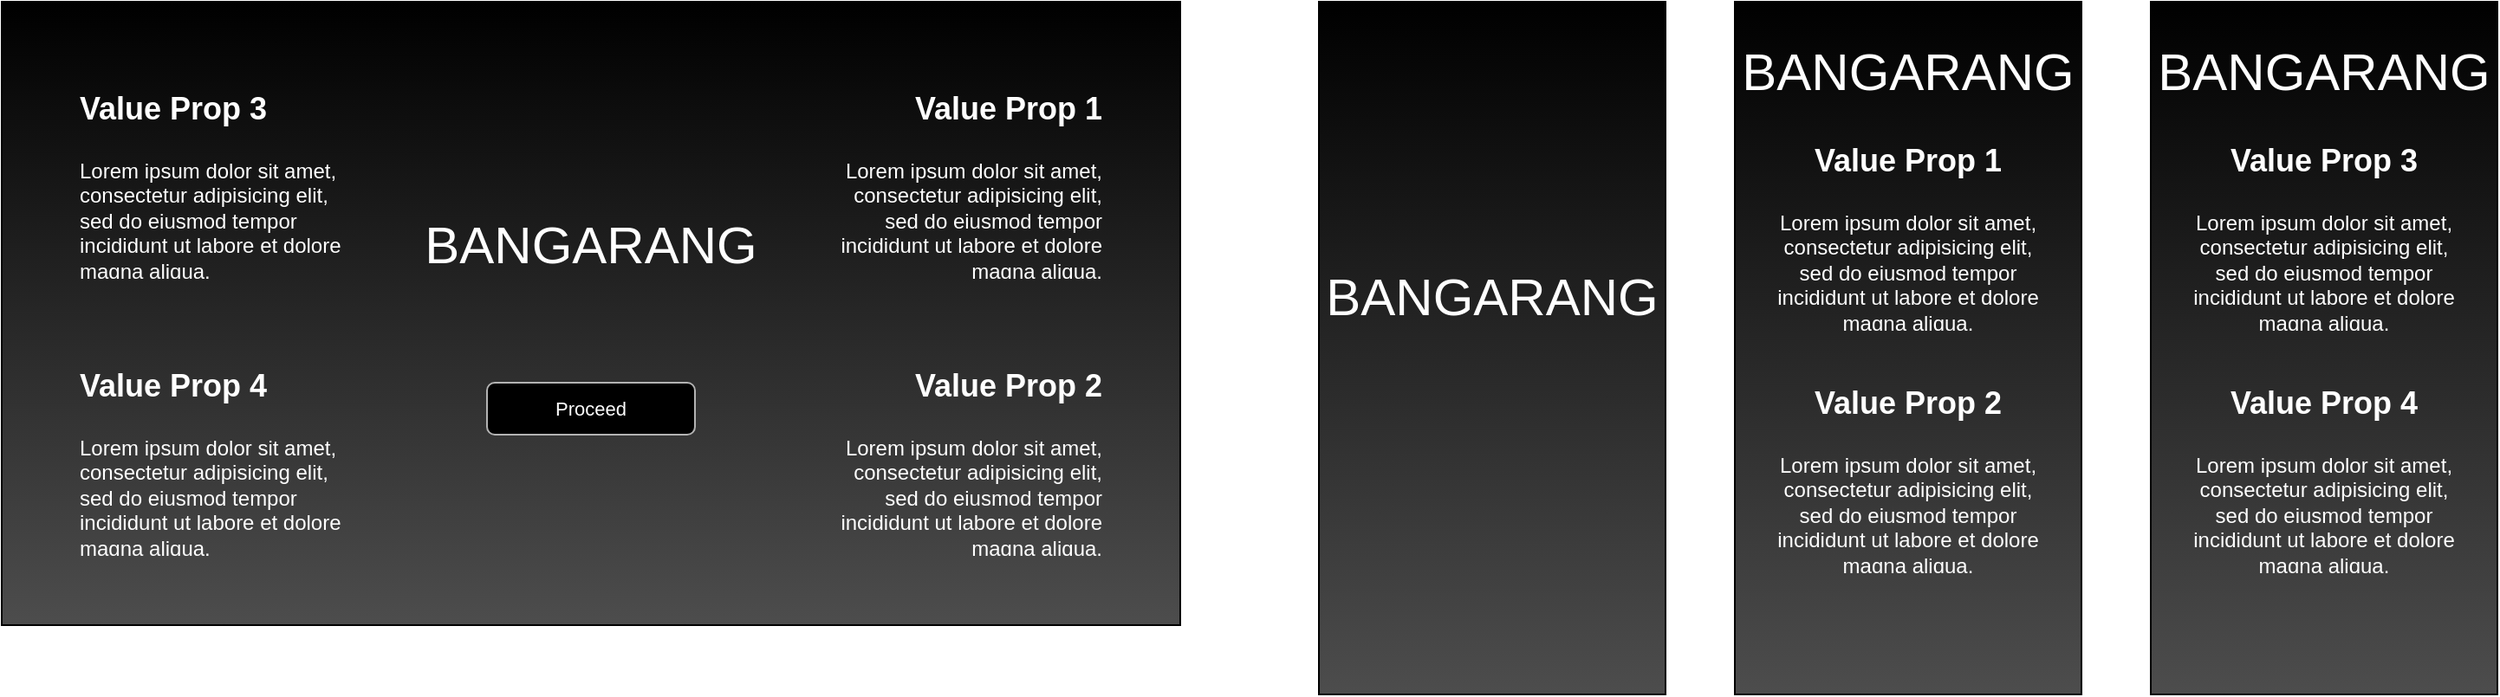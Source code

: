 <mxfile version="13.9.5" type="device" pages="4"><diagram name="Landing" id="wdNi_6LbxzdOrW6qTq6_"><mxGraphModel dx="2172" dy="1612" grid="1" gridSize="10" guides="1" tooltips="1" connect="1" arrows="1" fold="1" page="1" pageScale="1" pageWidth="827" pageHeight="1169" math="0" shadow="0"><root><mxCell id="DiNR8wQoKLV_RoktwvnT-0"/><mxCell id="DiNR8wQoKLV_RoktwvnT-1" parent="DiNR8wQoKLV_RoktwvnT-0"/><mxCell id="DiNR8wQoKLV_RoktwvnT-2" value="" style="rounded=0;whiteSpace=wrap;html=1;fillColor=#000000;gradientColor=#4D4D4D;" vertex="1" parent="DiNR8wQoKLV_RoktwvnT-1"><mxGeometry x="80" y="120" width="680" height="360" as="geometry"/></mxCell><mxCell id="DiNR8wQoKLV_RoktwvnT-5" value="" style="rounded=0;whiteSpace=wrap;html=1;fillColor=#000000;gradientColor=#4D4D4D;" vertex="1" parent="DiNR8wQoKLV_RoktwvnT-1"><mxGeometry x="840" y="120" width="200" height="400" as="geometry"/></mxCell><mxCell id="DiNR8wQoKLV_RoktwvnT-8" value="BANGARANG" style="text;html=1;strokeColor=none;fillColor=none;align=center;verticalAlign=middle;whiteSpace=wrap;rounded=0;fontSize=30;fontColor=#FFFFFF;" vertex="1" parent="DiNR8wQoKLV_RoktwvnT-1"><mxGeometry x="320" y="230" width="200" height="60" as="geometry"/></mxCell><mxCell id="DiNR8wQoKLV_RoktwvnT-9" value="&lt;h1&gt;&lt;span style=&quot;font-size: 18px&quot;&gt;Value Prop 1&lt;/span&gt;&lt;/h1&gt;&lt;p&gt;Lorem ipsum dolor sit amet, consectetur adipisicing elit, sed do eiusmod tempor incididunt ut labore et dolore magna aliqua.&lt;/p&gt;" style="text;html=1;strokeColor=none;fillColor=none;spacing=5;spacingTop=-20;whiteSpace=wrap;overflow=hidden;rounded=0;align=right;fontColor=#FFFFFF;" vertex="1" parent="DiNR8wQoKLV_RoktwvnT-1"><mxGeometry x="560" y="160" width="160" height="120" as="geometry"/></mxCell><mxCell id="DiNR8wQoKLV_RoktwvnT-10" value="&lt;h1&gt;&lt;font style=&quot;font-size: 18px&quot;&gt;Value Prop 2&lt;/font&gt;&lt;/h1&gt;&lt;p&gt;Lorem ipsum dolor sit amet, consectetur adipisicing elit, sed do eiusmod tempor incididunt ut labore et dolore magna aliqua.&lt;/p&gt;" style="text;html=1;strokeColor=none;fillColor=none;spacing=5;spacingTop=-20;whiteSpace=wrap;overflow=hidden;rounded=0;align=right;fontColor=#FFFFFF;" vertex="1" parent="DiNR8wQoKLV_RoktwvnT-1"><mxGeometry x="560" y="320" width="160" height="120" as="geometry"/></mxCell><mxCell id="DiNR8wQoKLV_RoktwvnT-12" value="&lt;h1&gt;&lt;font style=&quot;font-size: 18px&quot;&gt;Value Prop 3&lt;/font&gt;&lt;/h1&gt;&lt;p&gt;Lorem ipsum dolor sit amet, consectetur adipisicing elit, sed do eiusmod tempor incididunt ut labore et dolore magna aliqua.&lt;/p&gt;" style="text;html=1;strokeColor=none;fillColor=none;spacing=5;spacingTop=-20;whiteSpace=wrap;overflow=hidden;rounded=0;fontColor=#FFFFFF;" vertex="1" parent="DiNR8wQoKLV_RoktwvnT-1"><mxGeometry x="120" y="160" width="160" height="120" as="geometry"/></mxCell><mxCell id="DiNR8wQoKLV_RoktwvnT-13" value="&lt;h1&gt;&lt;font style=&quot;font-size: 18px&quot;&gt;Value Prop 4&lt;/font&gt;&lt;/h1&gt;&lt;p&gt;Lorem ipsum dolor sit amet, consectetur adipisicing elit, sed do eiusmod tempor incididunt ut labore et dolore magna aliqua.&lt;/p&gt;" style="text;html=1;strokeColor=none;fillColor=none;spacing=5;spacingTop=-20;whiteSpace=wrap;overflow=hidden;rounded=0;fontColor=#FFFFFF;" vertex="1" parent="DiNR8wQoKLV_RoktwvnT-1"><mxGeometry x="120" y="320" width="160" height="120" as="geometry"/></mxCell><mxCell id="DiNR8wQoKLV_RoktwvnT-14" value="BANGARANG" style="text;html=1;strokeColor=none;fillColor=none;align=center;verticalAlign=middle;whiteSpace=wrap;rounded=0;fontSize=30;fontColor=#FFFFFF;" vertex="1" parent="DiNR8wQoKLV_RoktwvnT-1"><mxGeometry x="840" y="260" width="200" height="60" as="geometry"/></mxCell><mxCell id="DiNR8wQoKLV_RoktwvnT-20" value="" style="rounded=0;whiteSpace=wrap;html=1;fillColor=#000000;gradientColor=#4D4D4D;" vertex="1" parent="DiNR8wQoKLV_RoktwvnT-1"><mxGeometry x="1080" y="120" width="200" height="400" as="geometry"/></mxCell><mxCell id="DiNR8wQoKLV_RoktwvnT-21" value="BANGARANG" style="text;html=1;strokeColor=none;fillColor=none;align=center;verticalAlign=middle;whiteSpace=wrap;rounded=0;fontSize=30;fontColor=#FFFFFF;" vertex="1" parent="DiNR8wQoKLV_RoktwvnT-1"><mxGeometry x="1080" y="130" width="200" height="60" as="geometry"/></mxCell><mxCell id="DiNR8wQoKLV_RoktwvnT-23" value="" style="rounded=0;whiteSpace=wrap;html=1;fillColor=#000000;gradientColor=#4D4D4D;" vertex="1" parent="DiNR8wQoKLV_RoktwvnT-1"><mxGeometry x="1320" y="120" width="200" height="400" as="geometry"/></mxCell><mxCell id="DiNR8wQoKLV_RoktwvnT-24" value="BANGARANG" style="text;html=1;strokeColor=none;fillColor=none;align=center;verticalAlign=middle;whiteSpace=wrap;rounded=0;fontSize=30;fontColor=#FFFFFF;" vertex="1" parent="DiNR8wQoKLV_RoktwvnT-1"><mxGeometry x="1320" y="130" width="200" height="60" as="geometry"/></mxCell><mxCell id="DiNR8wQoKLV_RoktwvnT-15" value="&lt;h1&gt;&lt;span style=&quot;font-size: 18px&quot;&gt;Value Prop 1&lt;/span&gt;&lt;/h1&gt;&lt;p&gt;Lorem ipsum dolor sit amet, consectetur adipisicing elit, sed do eiusmod tempor incididunt ut labore et dolore magna aliqua.&lt;/p&gt;" style="text;html=1;strokeColor=none;fillColor=none;spacing=5;spacingTop=-20;whiteSpace=wrap;overflow=hidden;rounded=0;align=center;fontColor=#FFFFFF;" vertex="1" parent="DiNR8wQoKLV_RoktwvnT-1"><mxGeometry x="1100" y="190" width="160" height="120" as="geometry"/></mxCell><mxCell id="DiNR8wQoKLV_RoktwvnT-16" value="&lt;h1&gt;&lt;font style=&quot;font-size: 18px&quot;&gt;Value Prop 2&lt;/font&gt;&lt;/h1&gt;&lt;p&gt;Lorem ipsum dolor sit amet, consectetur adipisicing elit, sed do eiusmod tempor incididunt ut labore et dolore magna aliqua.&lt;/p&gt;" style="text;html=1;strokeColor=none;fillColor=none;spacing=5;spacingTop=-20;whiteSpace=wrap;overflow=hidden;rounded=0;align=center;fontColor=#FFFFFF;" vertex="1" parent="DiNR8wQoKLV_RoktwvnT-1"><mxGeometry x="1100" y="330" width="160" height="120" as="geometry"/></mxCell><mxCell id="DiNR8wQoKLV_RoktwvnT-17" value="&lt;h1&gt;&lt;font style=&quot;font-size: 18px&quot;&gt;Value Prop 3&lt;/font&gt;&lt;/h1&gt;&lt;p&gt;Lorem ipsum dolor sit amet, consectetur adipisicing elit, sed do eiusmod tempor incididunt ut labore et dolore magna aliqua.&lt;/p&gt;" style="text;html=1;strokeColor=none;fillColor=none;spacing=5;spacingTop=-20;whiteSpace=wrap;overflow=hidden;rounded=0;align=center;fontColor=#FFFFFF;" vertex="1" parent="DiNR8wQoKLV_RoktwvnT-1"><mxGeometry x="1340" y="190" width="160" height="120" as="geometry"/></mxCell><mxCell id="DiNR8wQoKLV_RoktwvnT-18" value="&lt;h1&gt;&lt;font style=&quot;font-size: 18px&quot;&gt;Value Prop 4&lt;/font&gt;&lt;/h1&gt;&lt;p&gt;Lorem ipsum dolor sit amet, consectetur adipisicing elit, sed do eiusmod tempor incididunt ut labore et dolore magna aliqua.&lt;/p&gt;" style="text;html=1;strokeColor=none;fillColor=none;spacing=5;spacingTop=-20;whiteSpace=wrap;overflow=hidden;rounded=0;align=center;fontColor=#FFFFFF;" vertex="1" parent="DiNR8wQoKLV_RoktwvnT-1"><mxGeometry x="1340" y="330" width="160" height="120" as="geometry"/></mxCell><mxCell id="cBi8YX8wgk3uX7yh_ce6-0" value="Proceed" style="rounded=1;whiteSpace=wrap;html=1;fillColor=#000000;fontSize=11;fontColor=#FFFFFF;align=center;strokeColor=#B3B3B3;" vertex="1" parent="DiNR8wQoKLV_RoktwvnT-1"><mxGeometry x="360" y="340" width="120" height="30" as="geometry"/></mxCell></root></mxGraphModel></diagram><diagram name="Login" id="l_EtaSLFhc2V1TQxGP5-"><mxGraphModel dx="1810" dy="1343" grid="1" gridSize="10" guides="1" tooltips="1" connect="1" arrows="1" fold="1" page="1" pageScale="1" pageWidth="827" pageHeight="1169" math="0" shadow="0"><root><mxCell id="bKtdFAc_6oyJyZVn42cC-0"/><mxCell id="bKtdFAc_6oyJyZVn42cC-1" parent="bKtdFAc_6oyJyZVn42cC-0"/><mxCell id="bKtdFAc_6oyJyZVn42cC-5" value="" style="rounded=0;whiteSpace=wrap;html=1;fillColor=#000000;gradientColor=#4D4D4D;" vertex="1" parent="bKtdFAc_6oyJyZVn42cC-1"><mxGeometry x="880" y="40" width="200" height="400" as="geometry"/></mxCell><mxCell id="ioYwd3FlS3vgpKj30Ha5-0" value="" style="rounded=0;whiteSpace=wrap;html=1;fillColor=#000000;gradientColor=#4D4D4D;" vertex="1" parent="bKtdFAc_6oyJyZVn42cC-1"><mxGeometry x="80" y="40" width="680" height="360" as="geometry"/></mxCell><mxCell id="ioYwd3FlS3vgpKj30Ha5-1" value="BANGARANG" style="text;html=1;strokeColor=none;fillColor=none;align=center;verticalAlign=middle;whiteSpace=wrap;rounded=0;fontSize=30;fontColor=#FFFFFF;" vertex="1" parent="bKtdFAc_6oyJyZVn42cC-1"><mxGeometry x="320" y="80" width="200" height="60" as="geometry"/></mxCell><mxCell id="ioYwd3FlS3vgpKj30Ha5-9" value="username" style="rounded=1;whiteSpace=wrap;html=1;fontSize=11;align=center;" vertex="1" parent="bKtdFAc_6oyJyZVn42cC-1"><mxGeometry x="360" y="180" width="120" height="20" as="geometry"/></mxCell><mxCell id="ioYwd3FlS3vgpKj30Ha5-10" value="password" style="rounded=1;whiteSpace=wrap;html=1;fontSize=11;align=center;" vertex="1" parent="bKtdFAc_6oyJyZVn42cC-1"><mxGeometry x="360" y="210" width="120" height="20" as="geometry"/></mxCell><mxCell id="ioYwd3FlS3vgpKj30Ha5-11" value="Login with google" style="rounded=1;whiteSpace=wrap;html=1;fontSize=11;align=center;" vertex="1" parent="bKtdFAc_6oyJyZVn42cC-1"><mxGeometry x="340" y="290" width="160" height="20" as="geometry"/></mxCell><mxCell id="ioYwd3FlS3vgpKj30Ha5-12" value="Login with facebook" style="rounded=1;whiteSpace=wrap;html=1;fontSize=11;align=center;" vertex="1" parent="bKtdFAc_6oyJyZVn42cC-1"><mxGeometry x="340" y="320" width="160" height="20" as="geometry"/></mxCell><mxCell id="ioYwd3FlS3vgpKj30Ha5-13" value="Login with ..." style="rounded=1;whiteSpace=wrap;html=1;fontSize=11;align=center;" vertex="1" parent="bKtdFAc_6oyJyZVn42cC-1"><mxGeometry x="340" y="350" width="160" height="20" as="geometry"/></mxCell><mxCell id="Z-qxECI41issWv4ZZyho-0" value="" style="rounded=0;whiteSpace=wrap;html=1;fillColor=#000000;gradientColor=#4D4D4D;" vertex="1" parent="bKtdFAc_6oyJyZVn42cC-1"><mxGeometry x="80" y="440" width="680" height="360" as="geometry"/></mxCell><mxCell id="Z-qxECI41issWv4ZZyho-1" value="BANGARANG" style="text;html=1;strokeColor=none;fillColor=none;align=center;verticalAlign=middle;whiteSpace=wrap;rounded=0;fontSize=30;fontColor=#FFFFFF;" vertex="1" parent="bKtdFAc_6oyJyZVn42cC-1"><mxGeometry x="320" y="550" width="200" height="60" as="geometry"/></mxCell><mxCell id="Z-qxECI41issWv4ZZyho-2" value="Thank you." style="text;html=1;strokeColor=none;fillColor=none;align=center;verticalAlign=middle;whiteSpace=wrap;rounded=0;fontSize=18;fontColor=#FFFFFF;" vertex="1" parent="bKtdFAc_6oyJyZVn42cC-1"><mxGeometry x="290" y="600" width="260" height="40" as="geometry"/></mxCell><mxCell id="Z-qxECI41issWv4ZZyho-8" value="Login" style="rounded=1;whiteSpace=wrap;html=1;fontSize=11;align=center;fillColor=#000000;fontColor=#FFFFFF;strokeColor=#B3B3B3;" vertex="1" parent="bKtdFAc_6oyJyZVn42cC-1"><mxGeometry x="360" y="240" width="120" height="20" as="geometry"/></mxCell><mxCell id="AQ0yAh01uM-XJEIfiTKv-2" value="" style="html=1;shadow=0;dashed=0;shape=mxgraph.basic.arc;startAngle=0.25;endAngle=1;strokeWidth=4;strokeColor=#F8F9FA;fillColor=#000000;gradientColor=#4D4D4D;fontSize=11;fontColor=#FFFFFF;align=center;" vertex="1" parent="bKtdFAc_6oyJyZVn42cC-1"><mxGeometry x="399" y="650" width="30" height="30" as="geometry"/></mxCell><mxCell id="AQ0yAh01uM-XJEIfiTKv-3" value="" style="rounded=0;whiteSpace=wrap;html=1;fillColor=#000000;gradientColor=#4D4D4D;" vertex="1" parent="bKtdFAc_6oyJyZVn42cC-1"><mxGeometry x="80" y="840" width="680" height="360" as="geometry"/></mxCell><mxCell id="AQ0yAh01uM-XJEIfiTKv-4" value="BANGARANG" style="text;html=1;strokeColor=none;fillColor=none;align=center;verticalAlign=middle;whiteSpace=wrap;rounded=0;fontSize=30;fontColor=#FFFFFF;" vertex="1" parent="bKtdFAc_6oyJyZVn42cC-1"><mxGeometry x="320" y="950" width="200" height="60" as="geometry"/></mxCell><mxCell id="AQ0yAh01uM-XJEIfiTKv-5" value="Welcome back John Doe." style="text;html=1;strokeColor=none;fillColor=none;align=center;verticalAlign=middle;whiteSpace=wrap;rounded=0;fontSize=18;fontColor=#FFFFFF;" vertex="1" parent="bKtdFAc_6oyJyZVn42cC-1"><mxGeometry x="290" y="1000" width="260" height="40" as="geometry"/></mxCell><mxCell id="AQ0yAh01uM-XJEIfiTKv-7" value="BANGARANG" style="text;html=1;strokeColor=none;fillColor=none;align=center;verticalAlign=middle;whiteSpace=wrap;rounded=0;fontSize=30;fontColor=#FFFFFF;" vertex="1" parent="bKtdFAc_6oyJyZVn42cC-1"><mxGeometry x="880" y="60" width="200" height="60" as="geometry"/></mxCell><mxCell id="AQ0yAh01uM-XJEIfiTKv-8" value="Please login" style="text;html=1;strokeColor=none;fillColor=none;align=center;verticalAlign=middle;whiteSpace=wrap;rounded=0;fontSize=18;fontColor=#FFFFFF;" vertex="1" parent="bKtdFAc_6oyJyZVn42cC-1"><mxGeometry x="880" y="120" width="200" height="40" as="geometry"/></mxCell><mxCell id="AQ0yAh01uM-XJEIfiTKv-9" value="username" style="rounded=1;whiteSpace=wrap;html=1;fontSize=11;align=center;" vertex="1" parent="bKtdFAc_6oyJyZVn42cC-1"><mxGeometry x="920" y="170" width="120" height="20" as="geometry"/></mxCell><mxCell id="AQ0yAh01uM-XJEIfiTKv-10" value="password" style="rounded=1;whiteSpace=wrap;html=1;fontSize=11;align=center;" vertex="1" parent="bKtdFAc_6oyJyZVn42cC-1"><mxGeometry x="920" y="200" width="120" height="20" as="geometry"/></mxCell><mxCell id="AQ0yAh01uM-XJEIfiTKv-11" value="Login with google" style="rounded=1;whiteSpace=wrap;html=1;fontSize=11;align=center;" vertex="1" parent="bKtdFAc_6oyJyZVn42cC-1"><mxGeometry x="900" y="280" width="160" height="20" as="geometry"/></mxCell><mxCell id="AQ0yAh01uM-XJEIfiTKv-12" value="Login with facebook" style="rounded=1;whiteSpace=wrap;html=1;fontSize=11;align=center;" vertex="1" parent="bKtdFAc_6oyJyZVn42cC-1"><mxGeometry x="900" y="310" width="160" height="20" as="geometry"/></mxCell><mxCell id="AQ0yAh01uM-XJEIfiTKv-13" value="Login with ..." style="rounded=1;whiteSpace=wrap;html=1;fontSize=11;align=center;" vertex="1" parent="bKtdFAc_6oyJyZVn42cC-1"><mxGeometry x="900" y="340" width="160" height="20" as="geometry"/></mxCell><mxCell id="AQ0yAh01uM-XJEIfiTKv-14" value="Login" style="rounded=1;whiteSpace=wrap;html=1;fontSize=11;align=center;fillColor=#000000;fontColor=#FFFFFF;strokeColor=#B3B3B3;" vertex="1" parent="bKtdFAc_6oyJyZVn42cC-1"><mxGeometry x="920" y="230" width="120" height="20" as="geometry"/></mxCell><mxCell id="AQ0yAh01uM-XJEIfiTKv-15" value="Please login" style="text;html=1;strokeColor=none;fillColor=none;align=center;verticalAlign=middle;whiteSpace=wrap;rounded=0;fontSize=18;fontColor=#FFFFFF;" vertex="1" parent="bKtdFAc_6oyJyZVn42cC-1"><mxGeometry x="320" y="130" width="200" height="40" as="geometry"/></mxCell><mxCell id="AQ0yAh01uM-XJEIfiTKv-16" value="" style="rounded=0;whiteSpace=wrap;html=1;fillColor=#000000;gradientColor=#4D4D4D;" vertex="1" parent="bKtdFAc_6oyJyZVn42cC-1"><mxGeometry x="1120" y="40" width="200" height="400" as="geometry"/></mxCell><mxCell id="AQ0yAh01uM-XJEIfiTKv-17" value="BANGARANG" style="text;html=1;strokeColor=none;fillColor=none;align=center;verticalAlign=middle;whiteSpace=wrap;rounded=0;fontSize=30;fontColor=#FFFFFF;" vertex="1" parent="bKtdFAc_6oyJyZVn42cC-1"><mxGeometry x="1120" y="160" width="200" height="60" as="geometry"/></mxCell><mxCell id="AQ0yAh01uM-XJEIfiTKv-18" value="Thank you." style="text;html=1;strokeColor=none;fillColor=none;align=center;verticalAlign=middle;whiteSpace=wrap;rounded=0;fontSize=18;fontColor=#FFFFFF;" vertex="1" parent="bKtdFAc_6oyJyZVn42cC-1"><mxGeometry x="1120" y="220" width="200" height="40" as="geometry"/></mxCell><mxCell id="AQ0yAh01uM-XJEIfiTKv-25" value="" style="html=1;shadow=0;dashed=0;shape=mxgraph.basic.arc;startAngle=0.25;endAngle=1;strokeWidth=4;strokeColor=#F8F9FA;fillColor=#000000;gradientColor=#4D4D4D;fontSize=11;fontColor=#FFFFFF;align=center;" vertex="1" parent="bKtdFAc_6oyJyZVn42cC-1"><mxGeometry x="1205" y="280" width="30" height="30" as="geometry"/></mxCell><mxCell id="AQ0yAh01uM-XJEIfiTKv-26" value="" style="rounded=0;whiteSpace=wrap;html=1;fillColor=#000000;gradientColor=#4D4D4D;" vertex="1" parent="bKtdFAc_6oyJyZVn42cC-1"><mxGeometry x="1360" y="40" width="200" height="400" as="geometry"/></mxCell><mxCell id="AQ0yAh01uM-XJEIfiTKv-27" value="BANGARANG" style="text;html=1;strokeColor=none;fillColor=none;align=center;verticalAlign=middle;whiteSpace=wrap;rounded=0;fontSize=30;fontColor=#FFFFFF;" vertex="1" parent="bKtdFAc_6oyJyZVn42cC-1"><mxGeometry x="1360" y="160" width="200" height="60" as="geometry"/></mxCell><mxCell id="AQ0yAh01uM-XJEIfiTKv-28" value="Welcome back John Doe" style="text;html=1;strokeColor=none;fillColor=none;align=center;verticalAlign=middle;whiteSpace=wrap;rounded=0;fontSize=18;fontColor=#FFFFFF;" vertex="1" parent="bKtdFAc_6oyJyZVn42cC-1"><mxGeometry x="1380" y="220" width="160" height="40" as="geometry"/></mxCell></root></mxGraphModel></diagram><diagram id="Wso7OXUx_GwNPk_lcRqE" name="Ballot List and Search"><mxGraphModel dx="1086" dy="806" grid="1" gridSize="10" guides="1" tooltips="1" connect="1" arrows="1" fold="1" page="1" pageScale="1" pageWidth="827" pageHeight="1169" math="0" shadow="0"><root><mxCell id="0"/><mxCell id="1" parent="0"/></root></mxGraphModel></diagram><diagram id="Cf3DLFW2ot1bkBRMa6aS" name="Ballot Vote Management"><mxGraphModel dx="1086" dy="806" grid="1" gridSize="10" guides="1" tooltips="1" connect="1" arrows="1" fold="1" page="1" pageScale="1" pageWidth="827" pageHeight="1169" math="0" shadow="0"><root><mxCell id="6wAYoTx5NfLn0X-r_BNz-0"/><mxCell id="6wAYoTx5NfLn0X-r_BNz-1" parent="6wAYoTx5NfLn0X-r_BNz-0"/></root></mxGraphModel></diagram></mxfile>